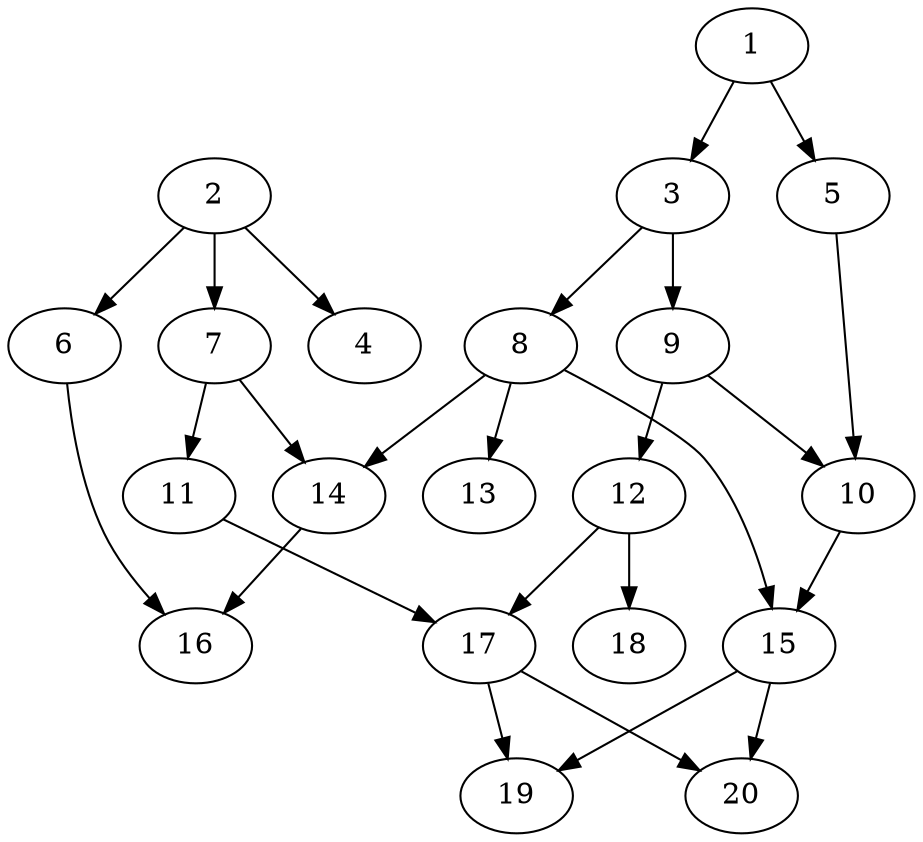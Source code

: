 // DAG automatically generated by daggen at Thu Feb 29 17:35:01 2024
// daggen-master/daggen -n 20 --fat 0.5 --density 0.5 --regular 0.5 --jump 2 --minalpha 20 --maxalpha 50 --dot -o dags/sim_8.dot 
digraph G {
  1 [size="231928233984", alpha="40.70"]
  1 -> 3 [size ="301989888"]
  1 -> 5 [size ="301989888"]
  2 [size="68719476736", alpha="37.81"]
  2 -> 4 [size ="134217728"]
  2 -> 6 [size ="134217728"]
  2 -> 7 [size ="134217728"]
  3 [size="26634663623", alpha="32.09"]
  3 -> 8 [size ="679477248"]
  3 -> 9 [size ="679477248"]
  4 [size="279341532506", alpha="49.57"]
  5 [size="6943017206", alpha="36.33"]
  5 -> 10 [size ="838860800"]
  6 [size="1782678900", alpha="43.27"]
  6 -> 16 [size ="75497472"]
  7 [size="1108246791", alpha="47.91"]
  7 -> 11 [size ="33554432"]
  7 -> 14 [size ="33554432"]
  8 [size="5984604327", alpha="45.31"]
  8 -> 13 [size ="209715200"]
  8 -> 14 [size ="209715200"]
  8 -> 15 [size ="209715200"]
  9 [size="134217728000", alpha="41.26"]
  9 -> 10 [size ="209715200"]
  9 -> 12 [size ="209715200"]
  10 [size="582338487684", alpha="33.30"]
  10 -> 15 [size ="411041792"]
  11 [size="128430321125", alpha="28.84"]
  11 -> 17 [size ="209715200"]
  12 [size="12319785205", alpha="28.17"]
  12 -> 17 [size ="209715200"]
  12 -> 18 [size ="209715200"]
  13 [size="50170993234", alpha="23.25"]
  14 [size="741345492", alpha="27.35"]
  14 -> 16 [size ="75497472"]
  15 [size="231928233984", alpha="45.61"]
  15 -> 19 [size ="301989888"]
  15 -> 20 [size ="301989888"]
  16 [size="8589934592", alpha="35.26"]
  17 [size="231928233984", alpha="25.07"]
  17 -> 19 [size ="301989888"]
  17 -> 20 [size ="301989888"]
  18 [size="1244574134", alpha="34.33"]
  19 [size="602725867478", alpha="26.05"]
  20 [size="56648153516", alpha="28.27"]
}
